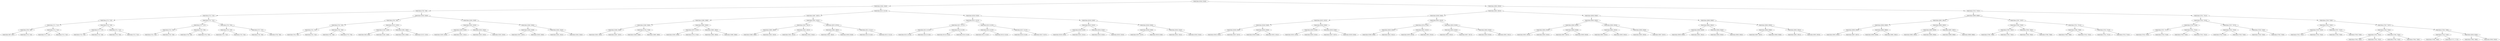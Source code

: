 digraph G{
1115170891 [label="Node{data=[6344, 6344]}"]
1115170891 -> 156710276
156710276 [label="Node{data=[2644, 2644]}"]
156710276 -> 53940034
53940034 [label="Node{data=[739, 739]}"]
53940034 -> 1616359099
1616359099 [label="Node{data=[723, 723]}"]
1616359099 -> 1676605578
1676605578 [label="Node{data=[715, 715]}"]
1676605578 -> 1394940518
1394940518 [label="Node{data=[711, 711]}"]
1394940518 -> 1750286943
1750286943 [label="Node{data=[709, 709]}"]
1750286943 -> 892083096
892083096 [label="Node{data=[687, 687]}"]
1750286943 -> 554868511
554868511 [label="Node{data=[710, 710]}"]
1394940518 -> 1520387953
1520387953 [label="Node{data=[713, 713]}"]
1520387953 -> 674019271
674019271 [label="Node{data=[712, 712]}"]
1520387953 -> 2106165633
2106165633 [label="Node{data=[714, 714]}"]
1676605578 -> 1221991240
1221991240 [label="Node{data=[719, 719]}"]
1221991240 -> 1758624236
1758624236 [label="Node{data=[717, 717]}"]
1758624236 -> 630028734
630028734 [label="Node{data=[716, 716]}"]
1758624236 -> 351877391
351877391 [label="Node{data=[718, 718]}"]
1221991240 -> 1812823171
1812823171 [label="Node{data=[721, 721]}"]
1812823171 -> 392918519
392918519 [label="Node{data=[720, 720]}"]
1812823171 -> 1499840045
1499840045 [label="Node{data=[722, 722]}"]
1616359099 -> 67749199
67749199 [label="Node{data=[731, 731]}"]
67749199 -> 65488937
65488937 [label="Node{data=[727, 727]}"]
65488937 -> 1332691311
1332691311 [label="Node{data=[725, 725]}"]
1332691311 -> 999230073
999230073 [label="Node{data=[724, 724]}"]
1332691311 -> 1910936570
1910936570 [label="Node{data=[726, 726]}"]
65488937 -> 1215904751
1215904751 [label="Node{data=[729, 729]}"]
1215904751 -> 2099802038
2099802038 [label="Node{data=[728, 728]}"]
1215904751 -> 1052212904
1052212904 [label="Node{data=[730, 730]}"]
67749199 -> 2072724423
2072724423 [label="Node{data=[735, 735]}"]
2072724423 -> 2058135834
2058135834 [label="Node{data=[733, 733]}"]
2058135834 -> 1153907750
1153907750 [label="Node{data=[732, 732]}"]
2058135834 -> 1090541608
1090541608 [label="Node{data=[734, 734]}"]
2072724423 -> 1622458036
1622458036 [label="Node{data=[737, 737]}"]
1622458036 -> 2144284609
2144284609 [label="Node{data=[736, 736]}"]
1622458036 -> 34871826
34871826 [label="Node{data=[738, 738]}"]
53940034 -> 1100399456
1100399456 [label="Node{data=[2628, 2628]}"]
1100399456 -> 68326648
68326648 [label="Node{data=[795, 795]}"]
68326648 -> 35984028
35984028 [label="Node{data=[743, 743]}"]
35984028 -> 541285440
541285440 [label="Node{data=[741, 741]}"]
541285440 -> 1463355115
1463355115 [label="Node{data=[740, 740]}"]
541285440 -> 1201466784
1201466784 [label="Node{data=[742, 742]}"]
35984028 -> 1829217853
1829217853 [label="Node{data=[745, 745]}"]
1829217853 -> 1461474945
1461474945 [label="Node{data=[744, 744]}"]
1829217853 -> 1217207511
1217207511 [label="Node{data=[776, 776]}"]
68326648 -> 1759250827
1759250827 [label="Node{data=[1470, 1470]}"]
1759250827 -> 951741667
951741667 [label="Node{data=[1345, 1345]}"]
951741667 -> 220695851
220695851 [label="Node{data=[826, 826]}"]
951741667 -> 762074108
762074108 [label="Node{data=[1440, 1440]}"]
1759250827 -> 636782475
636782475 [label="Node{data=[2085, 2085]}"]
636782475 -> 1312963234
1312963234 [label="Node{data=[2058, 2058]}"]
636782475 -> 2143139988
2143139988 [label="Node{data=[2155, 2155]}"]
1100399456 -> 813823788
813823788 [label="Node{data=[2636, 2636]}"]
813823788 -> 826865256
826865256 [label="Node{data=[2632, 2632]}"]
826865256 -> 1845517769
1845517769 [label="Node{data=[2630, 2630]}"]
1845517769 -> 2095788421
2095788421 [label="Node{data=[2629, 2629]}"]
1845517769 -> 1131184547
1131184547 [label="Node{data=[2631, 2631]}"]
826865256 -> 895599632
895599632 [label="Node{data=[2634, 2634]}"]
895599632 -> 1508059488
1508059488 [label="Node{data=[2633, 2633]}"]
895599632 -> 2082557120
2082557120 [label="Node{data=[2635, 2635]}"]
813823788 -> 1533524862
1533524862 [label="Node{data=[2640, 2640]}"]
1533524862 -> 1620948294
1620948294 [label="Node{data=[2638, 2638]}"]
1620948294 -> 552937500
552937500 [label="Node{data=[2637, 2637]}"]
1620948294 -> 1455695758
1455695758 [label="Node{data=[2639, 2639]}"]
1533524862 -> 807328355
807328355 [label="Node{data=[2642, 2642]}"]
807328355 -> 1025797795
1025797795 [label="Node{data=[2641, 2641]}"]
807328355 -> 873993427
873993427 [label="Node{data=[2643, 2643]}"]
156710276 -> 1134013833
1134013833 [label="Node{data=[6113, 6113]}"]
1134013833 -> 94157402
94157402 [label="Node{data=[3807, 3807]}"]
94157402 -> 466853180
466853180 [label="Node{data=[2908, 2908]}"]
466853180 -> 1863953433
1863953433 [label="Node{data=[2648, 2648]}"]
1863953433 -> 295485334
295485334 [label="Node{data=[2646, 2646]}"]
295485334 -> 1899141525
1899141525 [label="Node{data=[2645, 2645]}"]
295485334 -> 1989132530
1989132530 [label="Node{data=[2647, 2647]}"]
1863953433 -> 1414845278
1414845278 [label="Node{data=[2726, 2726]}"]
1414845278 -> 549496397
549496397 [label="Node{data=[2649, 2649]}"]
1414845278 -> 1163619825
1163619825 [label="Node{data=[2869, 2869]}"]
466853180 -> 1306246648
1306246648 [label="Node{data=[3803, 3803]}"]
1306246648 -> 1063737662
1063737662 [label="Node{data=[2975, 2975]}"]
1063737662 -> 447767121
447767121 [label="Node{data=[2939, 2939]}"]
1063737662 -> 68857875
68857875 [label="Node{data=[3743, 3743]}"]
1306246648 -> 348055829
348055829 [label="Node{data=[3805, 3805]}"]
348055829 -> 286649365
286649365 [label="Node{data=[3804, 3804]}"]
348055829 -> 137275020
137275020 [label="Node{data=[3806, 3806]}"]
94157402 -> 1508181426
1508181426 [label="Node{data=[3815, 3815]}"]
1508181426 -> 988850650
988850650 [label="Node{data=[3811, 3811]}"]
988850650 -> 71016405
71016405 [label="Node{data=[3809, 3809]}"]
71016405 -> 2044482328
2044482328 [label="Node{data=[3808, 3808]}"]
71016405 -> 149225732
149225732 [label="Node{data=[3810, 3810]}"]
988850650 -> 937744315
937744315 [label="Node{data=[3813, 3813]}"]
937744315 -> 1870209957
1870209957 [label="Node{data=[3812, 3812]}"]
937744315 -> 1957099969
1957099969 [label="Node{data=[3814, 3814]}"]
1508181426 -> 1424698224
1424698224 [label="Node{data=[6074, 6074]}"]
1424698224 -> 1168340825
1168340825 [label="Node{data=[5963, 5963]}"]
1168340825 -> 1667305539
1667305539 [label="Node{data=[3842, 3842]}"]
1168340825 -> 550147359
550147359 [label="Node{data=[6028, 6028]}"]
1424698224 -> 762809053
762809053 [label="Node{data=[6111, 6111]}"]
762809053 -> 1932536213
1932536213 [label="Node{data=[6110, 6110]}"]
762809053 -> 406375608
406375608 [label="Node{data=[6112, 6112]}"]
1134013833 -> 1815007437
1815007437 [label="Node{data=[6328, 6328]}"]
1815007437 -> 2107543287
2107543287 [label="Node{data=[6121, 6121]}"]
2107543287 -> 252738640
252738640 [label="Node{data=[6117, 6117]}"]
252738640 -> 1360215046
1360215046 [label="Node{data=[6115, 6115]}"]
1360215046 -> 1260467793
1260467793 [label="Node{data=[6114, 6114]}"]
1360215046 -> 1111613684
1111613684 [label="Node{data=[6116, 6116]}"]
252738640 -> 1321203216
1321203216 [label="Node{data=[6119, 6119]}"]
1321203216 -> 100929741
100929741 [label="Node{data=[6118, 6118]}"]
1321203216 -> 1154821602
1154821602 [label="Node{data=[6120, 6120]}"]
2107543287 -> 157168588
157168588 [label="Node{data=[6125, 6125]}"]
157168588 -> 945834881
945834881 [label="Node{data=[6123, 6123]}"]
945834881 -> 507819576
507819576 [label="Node{data=[6122, 6122]}"]
945834881 -> 1939022383
1939022383 [label="Node{data=[6124, 6124]}"]
157168588 -> 195801026
195801026 [label="Node{data=[6127, 6127]}"]
195801026 -> 833474933
833474933 [label="Node{data=[6126, 6126]}"]
195801026 -> 182670350
182670350 [label="Node{data=[6327, 6327]}"]
1815007437 -> 1611373863
1611373863 [label="Node{data=[6336, 6336]}"]
1611373863 -> 914942811
914942811 [label="Node{data=[6332, 6332]}"]
914942811 -> 1777443462
1777443462 [label="Node{data=[6330, 6330]}"]
1777443462 -> 2032326802
2032326802 [label="Node{data=[6329, 6329]}"]
1777443462 -> 1165791284
1165791284 [label="Node{data=[6331, 6331]}"]
914942811 -> 878668275
878668275 [label="Node{data=[6334, 6334]}"]
878668275 -> 1356732524
1356732524 [label="Node{data=[6333, 6333]}"]
878668275 -> 1062714541
1062714541 [label="Node{data=[6335, 6335]}"]
1611373863 -> 512456259
512456259 [label="Node{data=[6340, 6340]}"]
512456259 -> 1364497552
1364497552 [label="Node{data=[6338, 6338]}"]
1364497552 -> 1911155630
1911155630 [label="Node{data=[6337, 6337]}"]
1364497552 -> 1943634922
1943634922 [label="Node{data=[6339, 6339]}"]
512456259 -> 916835004
916835004 [label="Node{data=[6342, 6342]}"]
916835004 -> 1126185196
1126185196 [label="Node{data=[6341, 6341]}"]
916835004 -> 2108297149
2108297149 [label="Node{data=[6343, 6343]}"]
1115170891 -> 1112737073
1112737073 [label="Node{data=[6954, 6954]}"]
1112737073 -> 1513867245
1513867245 [label="Node{data=[6922, 6922]}"]
1513867245 -> 404648734
404648734 [label="Node{data=[6360, 6360]}"]
404648734 -> 895766599
895766599 [label="Node{data=[6352, 6352]}"]
895766599 -> 1866768727
1866768727 [label="Node{data=[6348, 6348]}"]
1866768727 -> 1808009213
1808009213 [label="Node{data=[6346, 6346]}"]
1808009213 -> 2694936
2694936 [label="Node{data=[6345, 6345]}"]
1808009213 -> 400064818
400064818 [label="Node{data=[6347, 6347]}"]
1866768727 -> 1574749319
1574749319 [label="Node{data=[6350, 6350]}"]
1574749319 -> 384617262
384617262 [label="Node{data=[6349, 6349]}"]
1574749319 -> 1593165620
1593165620 [label="Node{data=[6351, 6351]}"]
895766599 -> 225909961
225909961 [label="Node{data=[6356, 6356]}"]
225909961 -> 917768476
917768476 [label="Node{data=[6354, 6354]}"]
917768476 -> 1181815135
1181815135 [label="Node{data=[6353, 6353]}"]
917768476 -> 919446210
919446210 [label="Node{data=[6355, 6355]}"]
225909961 -> 57241990
57241990 [label="Node{data=[6358, 6358]}"]
57241990 -> 360936478
360936478 [label="Node{data=[6357, 6357]}"]
57241990 -> 1530295320
1530295320 [label="Node{data=[6359, 6359]}"]
404648734 -> 3540494
3540494 [label="Node{data=[6914, 6914]}"]
3540494 -> 1209770703
1209770703 [label="Node{data=[6744, 6744]}"]
1209770703 -> 1186339926
1186339926 [label="Node{data=[6450, 6450]}"]
1186339926 -> 776484396
776484396 [label="Node{data=[6396, 6396]}"]
1186339926 -> 519979933
519979933 [label="Node{data=[6612, 6612]}"]
1209770703 -> 199657303
199657303 [label="Node{data=[6912, 6912]}"]
199657303 -> 2101636817
2101636817 [label="Node{data=[6878, 6878]}"]
199657303 -> 315805187
315805187 [label="Node{data=[6913, 6913]}"]
3540494 -> 2119992687
2119992687 [label="Node{data=[6918, 6918]}"]
2119992687 -> 1094674892
1094674892 [label="Node{data=[6916, 6916]}"]
1094674892 -> 525575644
525575644 [label="Node{data=[6915, 6915]}"]
1094674892 -> 460702435
460702435 [label="Node{data=[6917, 6917]}"]
2119992687 -> 26757919
26757919 [label="Node{data=[6920, 6920]}"]
26757919 -> 1003693033
1003693033 [label="Node{data=[6919, 6919]}"]
26757919 -> 967576586
967576586 [label="Node{data=[6921, 6921]}"]
1513867245 -> 209429254
209429254 [label="Node{data=[6938, 6938]}"]
209429254 -> 1341706533
1341706533 [label="Node{data=[6930, 6930]}"]
1341706533 -> 1830190936
1830190936 [label="Node{data=[6926, 6926]}"]
1830190936 -> 872669868
872669868 [label="Node{data=[6924, 6924]}"]
872669868 -> 1706099897
1706099897 [label="Node{data=[6923, 6923]}"]
872669868 -> 1816756435
1816756435 [label="Node{data=[6925, 6925]}"]
1830190936 -> 846974653
846974653 [label="Node{data=[6928, 6928]}"]
846974653 -> 432430300
432430300 [label="Node{data=[6927, 6927]}"]
846974653 -> 1958680465
1958680465 [label="Node{data=[6929, 6929]}"]
1341706533 -> 1414549197
1414549197 [label="Node{data=[6934, 6934]}"]
1414549197 -> 951221468
951221468 [label="Node{data=[6932, 6932]}"]
951221468 -> 322561962
322561962 [label="Node{data=[6931, 6931]}"]
951221468 -> 532048323
532048323 [label="Node{data=[6933, 6933]}"]
1414549197 -> 1237740254
1237740254 [label="Node{data=[6936, 6936]}"]
1237740254 -> 1647946662
1647946662 [label="Node{data=[6935, 6935]}"]
1237740254 -> 1046545660
1046545660 [label="Node{data=[6937, 6937]}"]
209429254 -> 305502850
305502850 [label="Node{data=[6946, 6946]}"]
305502850 -> 1759482496
1759482496 [label="Node{data=[6942, 6942]}"]
1759482496 -> 1200906406
1200906406 [label="Node{data=[6940, 6940]}"]
1200906406 -> 1902430796
1902430796 [label="Node{data=[6939, 6939]}"]
1200906406 -> 1329315688
1329315688 [label="Node{data=[6941, 6941]}"]
1759482496 -> 1541697437
1541697437 [label="Node{data=[6944, 6944]}"]
1541697437 -> 1066513687
1066513687 [label="Node{data=[6943, 6943]}"]
1541697437 -> 1752182275
1752182275 [label="Node{data=[6945, 6945]}"]
305502850 -> 2049051802
2049051802 [label="Node{data=[6950, 6950]}"]
2049051802 -> 37887172
37887172 [label="Node{data=[6948, 6948]}"]
37887172 -> 818493590
818493590 [label="Node{data=[6947, 6947]}"]
37887172 -> 1503660218
1503660218 [label="Node{data=[6949, 6949]}"]
2049051802 -> 864852424
864852424 [label="Node{data=[6952, 6952]}"]
864852424 -> 565839681
565839681 [label="Node{data=[6951, 6951]}"]
864852424 -> 1489933928
1489933928 [label="Node{data=[6953, 6953]}"]
1112737073 -> 24293395
24293395 [label="Node{data=[7015, 7015]}"]
24293395 -> 1449605932
1449605932 [label="Node{data=[6999, 6999]}"]
1449605932 -> 664186542
664186542 [label="Node{data=[6991, 6991]}"]
664186542 -> 189207010
189207010 [label="Node{data=[6958, 6958]}"]
189207010 -> 530696881
530696881 [label="Node{data=[6956, 6956]}"]
530696881 -> 1894788146
1894788146 [label="Node{data=[6955, 6955]}"]
530696881 -> 1644236636
1644236636 [label="Node{data=[6957, 6957]}"]
189207010 -> 1375394559
1375394559 [label="Node{data=[6960, 6960]}"]
1375394559 -> 1075803699
1075803699 [label="Node{data=[6959, 6959]}"]
1375394559 -> 838812606
838812606 [label="Node{data=[6961, 6961]}"]
664186542 -> 1533985074
1533985074 [label="Node{data=[6995, 6995]}"]
1533985074 -> 1548010882
1548010882 [label="Node{data=[6993, 6993]}"]
1548010882 -> 1741786839
1741786839 [label="Node{data=[6992, 6992]}"]
1548010882 -> 746115872
746115872 [label="Node{data=[6994, 6994]}"]
1533985074 -> 20111564
20111564 [label="Node{data=[6997, 6997]}"]
20111564 -> 2065718717
2065718717 [label="Node{data=[6996, 6996]}"]
20111564 -> 275563320
275563320 [label="Node{data=[6998, 6998]}"]
1449605932 -> 2053628870
2053628870 [label="Node{data=[7007, 7007]}"]
2053628870 -> 1824872646
1824872646 [label="Node{data=[7003, 7003]}"]
1824872646 -> 359742806
359742806 [label="Node{data=[7001, 7001]}"]
359742806 -> 1676827075
1676827075 [label="Node{data=[7000, 7000]}"]
359742806 -> 651100072
651100072 [label="Node{data=[7002, 7002]}"]
1824872646 -> 1611370719
1611370719 [label="Node{data=[7005, 7005]}"]
1611370719 -> 2089589253
2089589253 [label="Node{data=[7004, 7004]}"]
1611370719 -> 222427158
222427158 [label="Node{data=[7006, 7006]}"]
2053628870 -> 1545827753
1545827753 [label="Node{data=[7011, 7011]}"]
1545827753 -> 1611832218
1611832218 [label="Node{data=[7009, 7009]}"]
1611832218 -> 2027317551
2027317551 [label="Node{data=[7008, 7008]}"]
1611832218 -> 2052435819
2052435819 [label="Node{data=[7010, 7010]}"]
1545827753 -> 1033638837
1033638837 [label="Node{data=[7013, 7013]}"]
1033638837 -> 1227264471
1227264471 [label="Node{data=[7012, 7012]}"]
1033638837 -> 41031373
41031373 [label="Node{data=[7014, 7014]}"]
24293395 -> 1435229983
1435229983 [label="Node{data=[7031, 7031]}"]
1435229983 -> 139947936
139947936 [label="Node{data=[7023, 7023]}"]
139947936 -> 1971519316
1971519316 [label="Node{data=[7019, 7019]}"]
1971519316 -> 1733581655
1733581655 [label="Node{data=[7017, 7017]}"]
1733581655 -> 1814827909
1814827909 [label="Node{data=[7016, 7016]}"]
1733581655 -> 1597328335
1597328335 [label="Node{data=[7018, 7018]}"]
1971519316 -> 1034909474
1034909474 [label="Node{data=[7021, 7021]}"]
1034909474 -> 2019826979
2019826979 [label="Node{data=[7020, 7020]}"]
1034909474 -> 1951963537
1951963537 [label="Node{data=[7022, 7022]}"]
139947936 -> 21422054
21422054 [label="Node{data=[7027, 7027]}"]
21422054 -> 1192672907
1192672907 [label="Node{data=[7025, 7025]}"]
1192672907 -> 532885071
532885071 [label="Node{data=[7024, 7024]}"]
1192672907 -> 795326519
795326519 [label="Node{data=[7026, 7026]}"]
21422054 -> 409598930
409598930 [label="Node{data=[7029, 7029]}"]
409598930 -> 1794768050
1794768050 [label="Node{data=[7028, 7028]}"]
409598930 -> 1825445620
1825445620 [label="Node{data=[7030, 7030]}"]
1435229983 -> 2130357594
2130357594 [label="Node{data=[7039, 7039]}"]
2130357594 -> 689602108
689602108 [label="Node{data=[7035, 7035]}"]
689602108 -> 212011969
212011969 [label="Node{data=[7033, 7033]}"]
212011969 -> 273077527
273077527 [label="Node{data=[7032, 7032]}"]
212011969 -> 998062648
998062648 [label="Node{data=[7034, 7034]}"]
689602108 -> 1097619701
1097619701 [label="Node{data=[7037, 7037]}"]
1097619701 -> 1426435610
1426435610 [label="Node{data=[7036, 7036]}"]
1097619701 -> 1942828992
1942828992 [label="Node{data=[7038, 7038]}"]
2130357594 -> 557023099
557023099 [label="Node{data=[7047, 7047]}"]
557023099 -> 45822040
45822040 [label="Node{data=[7043, 7043]}"]
45822040 -> 2050370411
2050370411 [label="Node{data=[7041, 7041]}"]
2050370411 -> 1625252058
1625252058 [label="Node{data=[7040, 7040]}"]
2050370411 -> 1512903453
1512903453 [label="Node{data=[7042, 7042]}"]
45822040 -> 22004208
22004208 [label="Node{data=[7045, 7045]}"]
22004208 -> 1256837057
1256837057 [label="Node{data=[7044, 7044]}"]
22004208 -> 1361817590
1361817590 [label="Node{data=[7046, 7046]}"]
557023099 -> 1663888181
1663888181 [label="Node{data=[7206, 7206]}"]
1663888181 -> 479459041
479459041 [label="Node{data=[7144, 7144]}"]
479459041 -> 402695541
402695541 [label="Node{data=[7048, 7048]}"]
479459041 -> 341372316
341372316 [label="Node{data=[7172, 7172]}"]
1663888181 -> 279566689
279566689 [label="Node{data=[8294, 8294]}"]
279566689 -> 319689067
319689067 [label="Node{data=[7698, 7698]}"]
279566689 -> 238564722
238564722 [label="Node{data=[9404, 9404]}"]
}